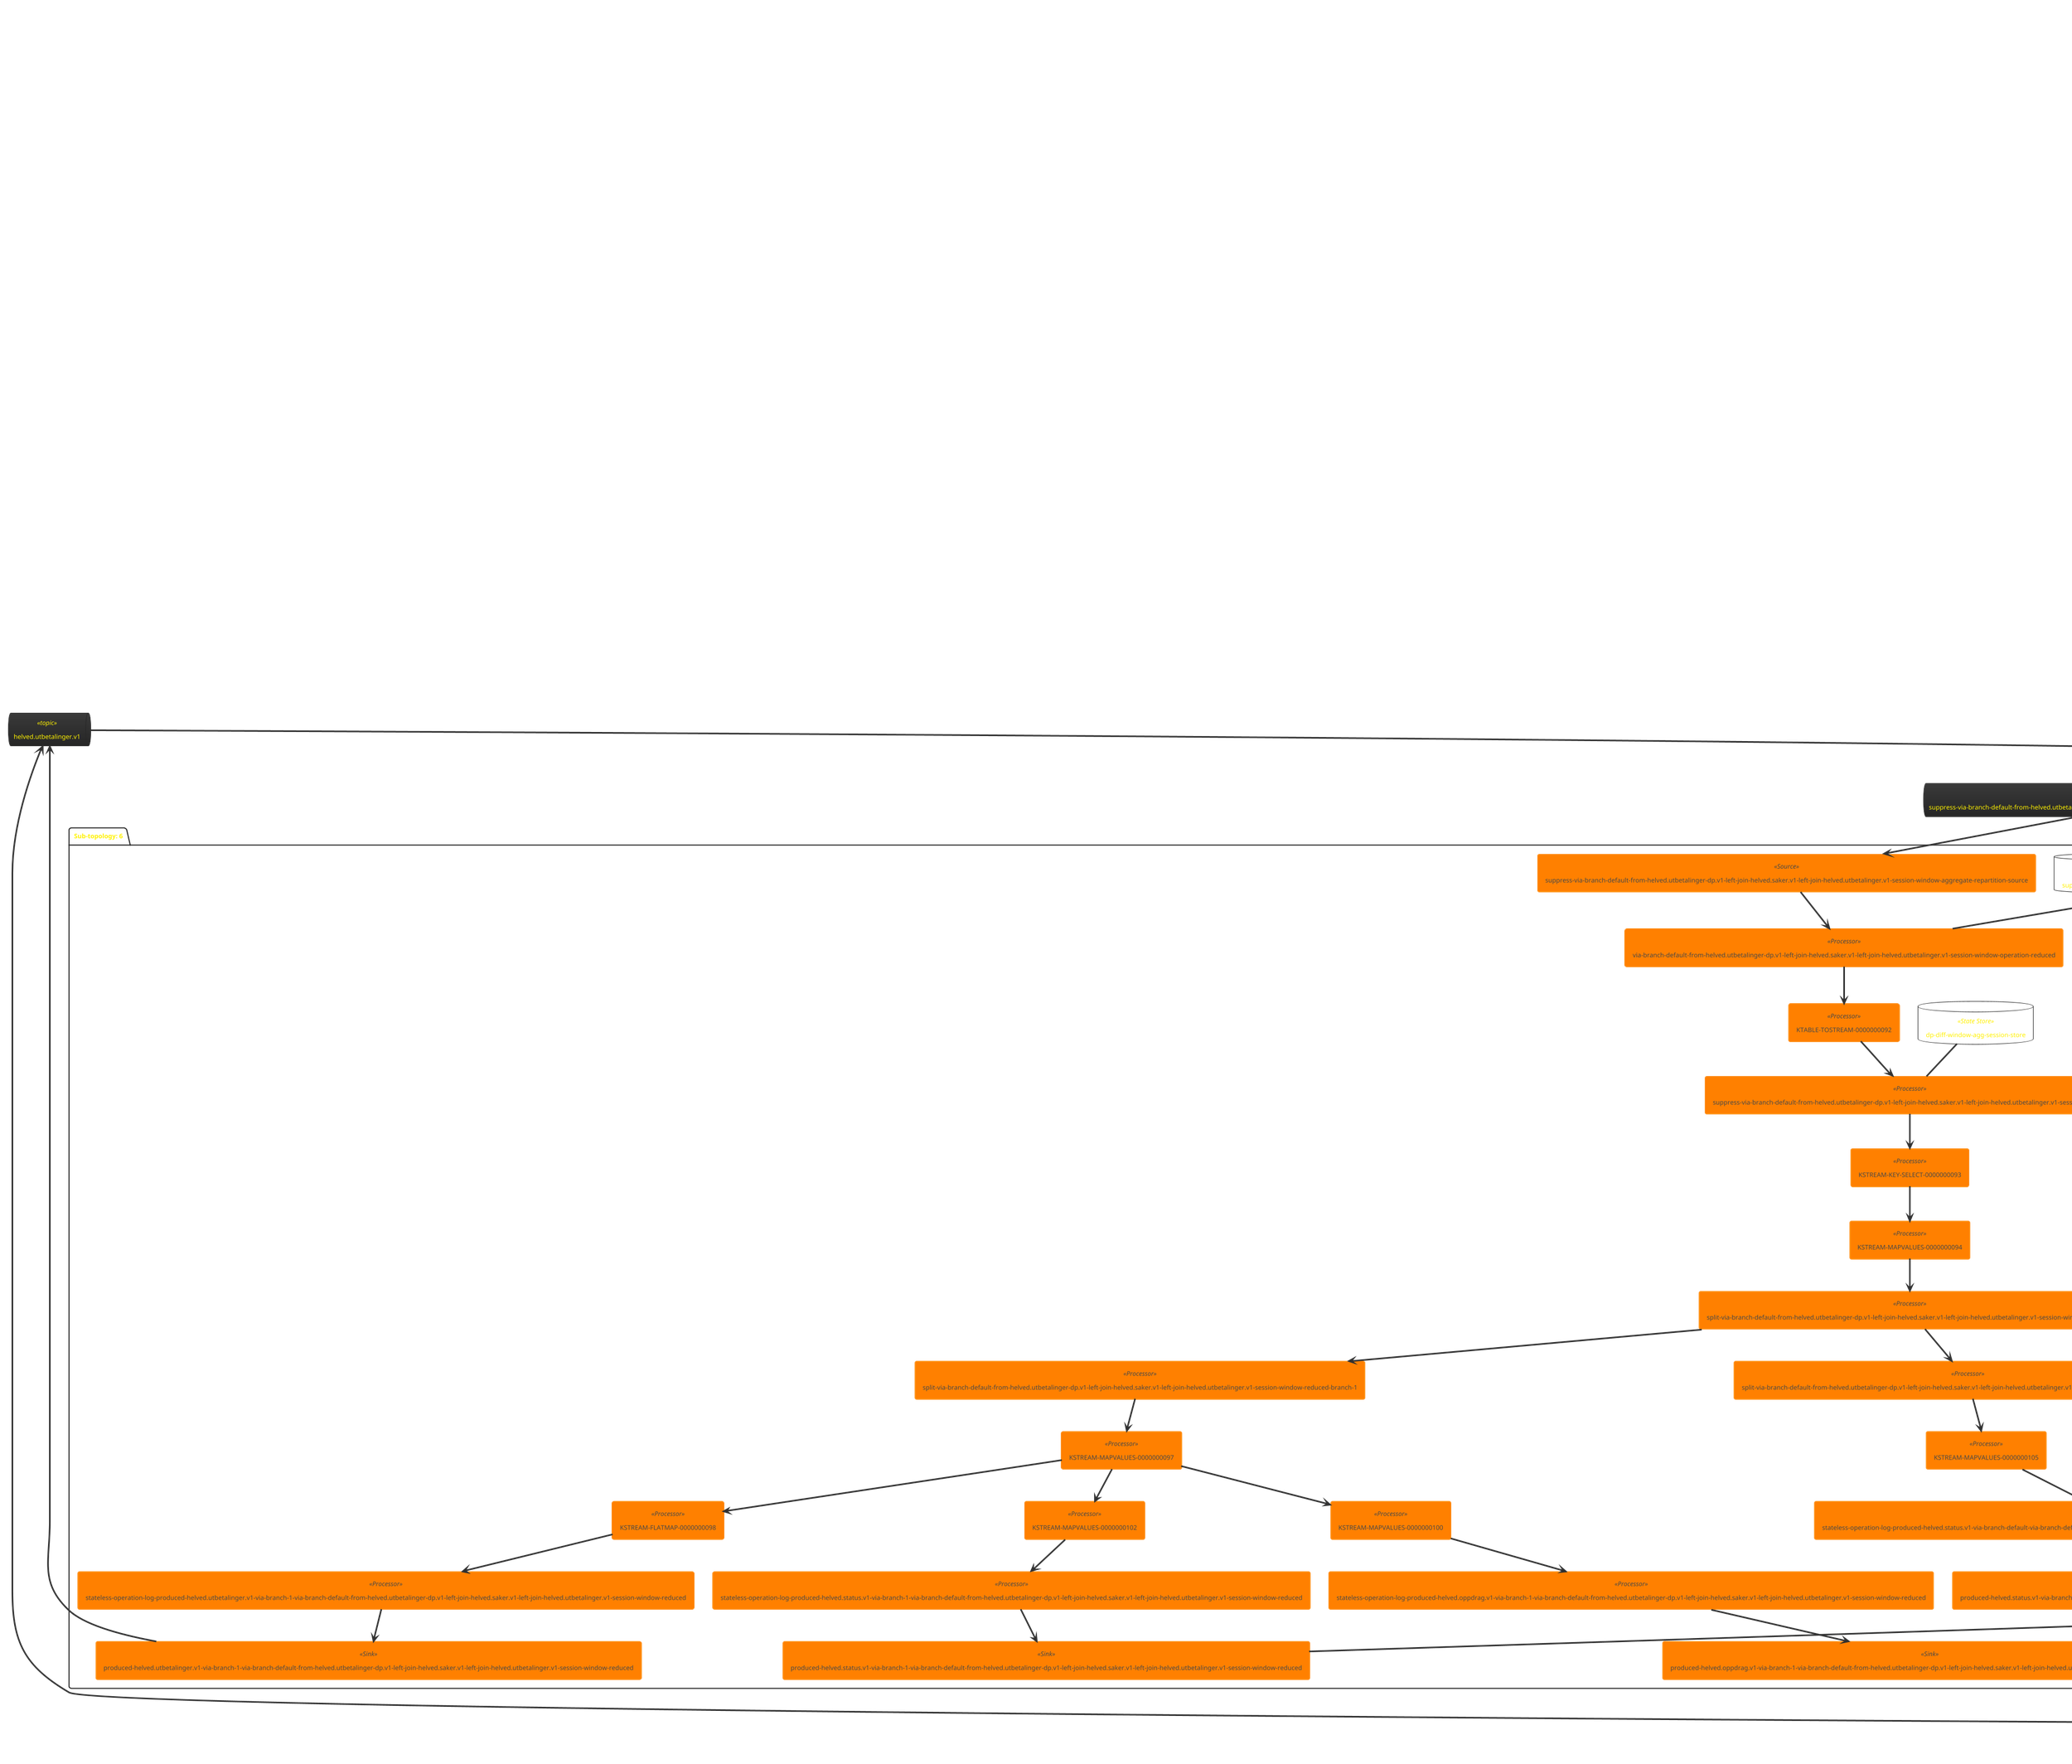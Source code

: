 @startuml
!theme black-knight
queue "consume-helved.utbetalinger.v1-state-store-groupByKey-aggregate-store-repartition" <<topic>> as consume_helved_utbetalinger_v1_state_store_groupByKey_aggregate_store_repartition
queue "helved.oppdrag.v1" <<topic>> as helved_oppdrag_v1
queue "helved.simuleringer.v1" <<topic>> as helved_simuleringer_v1
queue "helved.status.v1" <<topic>> as helved_status_v1
queue "helved.utbetalinger.v1" <<topic>> as helved_utbetalinger_v1
queue "suppress-via-branch-default-from-helved.utbetalinger-dp.v1-left-join-helved.saker.v1-left-join-helved.utbetalinger.v1-session-window-aggregate-repartition" <<topic>> as suppress_via_branch_default_from_helved_utbetalinger_dp_v1_left_join_helved_saker_v1_left_join_helved_utbetalinger_v1_session_window_aggregate_repartition
queue "from-helved.utbetalinger-aap.v1-left-join-helved.saker.v1-left-join-helved.utbetalinger.v1-repartition" <<topic>> as from_helved_utbetalinger_aap_v1_left_join_helved_saker_v1_left_join_helved_utbetalinger_v1_repartition
queue "from-helved.utbetalinger-dp.v1-left-join-helved.saker.v1-left-join-helved.utbetalinger.v1-repartition" <<topic>> as from_helved_utbetalinger_dp_v1_left_join_helved_saker_v1_left_join_helved_utbetalinger_v1_repartition
queue "helved.saker.v1" <<topic>> as helved_saker_v1
queue "from-helved.utbetalinger-aap.v1-left-join-helved.saker.v1-repartition" <<topic>> as from_helved_utbetalinger_aap_v1_left_join_helved_saker_v1_repartition
queue "from-helved.utbetalinger-dp.v1-left-join-helved.saker.v1-repartition" <<topic>> as from_helved_utbetalinger_dp_v1_left_join_helved_saker_v1_repartition
queue "from-helved.utbetalinger-aap.v1-repartition" <<topic>> as from_helved_utbetalinger_aap_v1_repartition
queue "helved.utbetalinger-aap.v1" <<topic>> as helved_utbetalinger_aap_v1
queue "from-helved.utbetalinger-dp.v1-repartition" <<topic>> as from_helved_utbetalinger_dp_v1_repartition
queue "helved.utbetalinger-dp.v1" <<topic>> as helved_utbetalinger_dp_v1
package "Sub-topology: 0" {
	database "helved.utbetalinger.v1-state-store" <<State Store>> as helved_utbetalinger_v1_state_store
	agent "from-helved.utbetalinger-aap.v1-left-join-helved.saker.v1-left-join-helved.utbetalinger.v1-repartition-source" <<Source>> as from_helved_utbetalinger_aap_v1_left_join_helved_saker_v1_left_join_helved_utbetalinger_v1_repartition_source
	agent "from-helved.utbetalinger-aap.v1-left-join-helved.saker.v1-left-join-helved.utbetalinger.v1" <<Processor>> as from_helved_utbetalinger_aap_v1_left_join_helved_saker_v1_left_join_helved_utbetalinger_v1
	agent "split-from-helved.utbetalinger-aap.v1-left-join-helved.saker.v1-left-join-helved.utbetalinger.v1" <<Processor>> as split_from_helved_utbetalinger_aap_v1_left_join_helved_saker_v1_left_join_helved_utbetalinger_v1
	agent "from-helved.utbetalinger-dp.v1-left-join-helved.saker.v1-left-join-helved.utbetalinger.v1-repartition-source" <<Source>> as from_helved_utbetalinger_dp_v1_left_join_helved_saker_v1_left_join_helved_utbetalinger_v1_repartition_source
	agent "from-helved.utbetalinger-dp.v1-left-join-helved.saker.v1-left-join-helved.utbetalinger.v1" <<Processor>> as from_helved_utbetalinger_dp_v1_left_join_helved_saker_v1_left_join_helved_utbetalinger_v1
	agent "split-from-helved.utbetalinger-dp.v1-left-join-helved.saker.v1-left-join-helved.utbetalinger.v1" <<Processor>> as split_from_helved_utbetalinger_dp_v1_left_join_helved_saker_v1_left_join_helved_utbetalinger_v1
	agent "split-from-helved.utbetalinger-aap.v1-left-join-helved.saker.v1-left-join-helved.utbetalinger.v1-branch-default" <<Processor>> as split_from_helved_utbetalinger_aap_v1_left_join_helved_saker_v1_left_join_helved_utbetalinger_v1_branch_default
	agent "KSTREAM-FILTER-0000000042" <<Processor>> as KSTREAM_FILTER_0000000042
	agent "KSTREAM-MAPVALUES-0000000043" <<Processor>> as KSTREAM_MAPVALUES_0000000043
	agent "split-via-branch-default-from-helved.utbetalinger-aap.v1-left-join-helved.saker.v1-left-join-helved.utbetalinger.v1" <<Processor>> as split_via_branch_default_from_helved_utbetalinger_aap_v1_left_join_helved_saker_v1_left_join_helved_utbetalinger_v1
	agent "split-from-helved.utbetalinger-aap.v1-left-join-helved.saker.v1-left-join-helved.utbetalinger.v1-branch-1" <<Processor>> as split_from_helved_utbetalinger_aap_v1_left_join_helved_saker_v1_left_join_helved_utbetalinger_v1_branch_1
	agent "split-from-helved.utbetalinger-dp.v1-left-join-helved.saker.v1-left-join-helved.utbetalinger.v1-branch-1" <<Processor>> as split_from_helved_utbetalinger_dp_v1_left_join_helved_saker_v1_left_join_helved_utbetalinger_v1_branch_1
	agent "KSTREAM-MAPVALUES-0000000031" <<Processor>> as KSTREAM_MAPVALUES_0000000031
	agent "KSTREAM-MAPVALUES-0000000074" <<Processor>> as KSTREAM_MAPVALUES_0000000074
	agent "split-via-branch-1-from-helved.utbetalinger-aap.v1-left-join-helved.saker.v1-left-join-helved.utbetalinger.v1" <<Processor>> as split_via_branch_1_from_helved_utbetalinger_aap_v1_left_join_helved_saker_v1_left_join_helved_utbetalinger_v1
	agent "split-via-branch-1-from-helved.utbetalinger-dp.v1-left-join-helved.saker.v1-left-join-helved.utbetalinger.v1" <<Processor>> as split_via_branch_1_from_helved_utbetalinger_dp_v1_left_join_helved_saker_v1_left_join_helved_utbetalinger_v1
	agent "split-via-branch-default-from-helved.utbetalinger-aap.v1-left-join-helved.saker.v1-left-join-helved.utbetalinger.v1-branch-1" <<Processor>> as split_via_branch_default_from_helved_utbetalinger_aap_v1_left_join_helved_saker_v1_left_join_helved_utbetalinger_v1_branch_1
	agent "KSTREAM-MAPVALUES-0000000046" <<Processor>> as KSTREAM_MAPVALUES_0000000046
	agent "consume-helved.utbetalinger.v1" <<Source>> as consume_helved_utbetalinger_v1
	agent "stateless-operation-log-consume-helved.utbetalinger.v1" <<Processor>> as stateless_operation_log_consume_helved_utbetalinger_v1
	agent "split-via-branch-1-from-helved.utbetalinger-aap.v1-left-join-helved.saker.v1-left-join-helved.utbetalinger.v1-branch-1" <<Processor>> as split_via_branch_1_from_helved_utbetalinger_aap_v1_left_join_helved_saker_v1_left_join_helved_utbetalinger_v1_branch_1
	agent "split-via-branch-1-from-helved.utbetalinger-dp.v1-left-join-helved.saker.v1-left-join-helved.utbetalinger.v1-branch-1" <<Processor>> as split_via_branch_1_from_helved_utbetalinger_dp_v1_left_join_helved_saker_v1_left_join_helved_utbetalinger_v1_branch_1
	agent "stateless-operation-log-produced-helved.utbetalinger.v1" <<Processor>> as stateless_operation_log_produced_helved_utbetalinger_v1
	agent "KSTREAM-MAPVALUES-0000000034" <<Processor>> as KSTREAM_MAPVALUES_0000000034
	agent "KSTREAM-MAPVALUES-0000000077" <<Processor>> as KSTREAM_MAPVALUES_0000000077
	agent "helved.utbetalinger.v1-to-table" <<Processor>> as helved_utbetalinger_v1_to_table
	agent "split-from-helved.utbetalinger-dp.v1-left-join-helved.saker.v1-left-join-helved.utbetalinger.v1-branch-default" <<Processor>> as split_from_helved_utbetalinger_dp_v1_left_join_helved_saker_v1_left_join_helved_utbetalinger_v1_branch_default
	agent "KSTREAM-FILTER-0000000085" <<Processor>> as KSTREAM_FILTER_0000000085
	agent "KTABLE-TOSTREAM-0000000002" <<Processor>> as KTABLE_TOSTREAM_0000000002
	agent "KSTREAM-KEY-SELECT-0000000086" <<Processor>> as KSTREAM_KEY_SELECT_0000000086
	agent "skip-helved.utbetalinger.v1-tombstoneto-stream" <<Processor>> as skip_helved_utbetalinger_v1_tombstoneto_stream
	agent "split-via-branch-1-from-helved.utbetalinger-aap.v1-left-join-helved.saker.v1-left-join-helved.utbetalinger.v1-branch-default" <<Processor>> as split_via_branch_1_from_helved_utbetalinger_aap_v1_left_join_helved_saker_v1_left_join_helved_utbetalinger_v1_branch_default
	agent "split-via-branch-1-from-helved.utbetalinger-dp.v1-left-join-helved.saker.v1-left-join-helved.utbetalinger.v1-branch-default" <<Processor>> as split_via_branch_1_from_helved_utbetalinger_dp_v1_left_join_helved_saker_v1_left_join_helved_utbetalinger_v1_branch_default
	agent "split-via-branch-default-from-helved.utbetalinger-aap.v1-left-join-helved.saker.v1-left-join-helved.utbetalinger.v1-branch-default" <<Processor>> as split_via_branch_default_from_helved_utbetalinger_aap_v1_left_join_helved_saker_v1_left_join_helved_utbetalinger_v1_branch_default
	agent "KSTREAM-KEY-SELECT-0000000004" <<Processor>> as KSTREAM_KEY_SELECT_0000000004
	agent "KSTREAM-MAPVALUES-0000000035" <<Processor>> as KSTREAM_MAPVALUES_0000000035
	agent "KSTREAM-MAPVALUES-0000000039" <<Processor>> as KSTREAM_MAPVALUES_0000000039
	agent "KSTREAM-MAPVALUES-0000000047" <<Processor>> as KSTREAM_MAPVALUES_0000000047
	agent "KSTREAM-MAPVALUES-0000000049" <<Processor>> as KSTREAM_MAPVALUES_0000000049
	agent "KSTREAM-MAPVALUES-0000000051" <<Processor>> as KSTREAM_MAPVALUES_0000000051
	agent "KSTREAM-MAPVALUES-0000000054" <<Processor>> as KSTREAM_MAPVALUES_0000000054
	agent "KSTREAM-MAPVALUES-0000000078" <<Processor>> as KSTREAM_MAPVALUES_0000000078
	agent "KSTREAM-MAPVALUES-0000000082" <<Processor>> as KSTREAM_MAPVALUES_0000000082
	agent "KSTREAM-MAPVALUES-0000000087" <<Processor>> as KSTREAM_MAPVALUES_0000000087
	agent "consume-helved.utbetalinger.v1-state-store-groupByKey-aggregate-store-repartition-filter" <<Processor>> as consume_helved_utbetalinger_v1_state_store_groupByKey_aggregate_store_repartition_filter
	agent "stateless-operation-log-produced-helved.oppdrag.v1-via-branch-1-via-branch-default-from-helved.utbetalinger-aap.v1-left-join-helved.saker.v1-left-join-helved.utbetalinger.v1" <<Processor>> as stateless_operation_log_produced_helved_oppdrag_v1_via_branch_1_via_branch_default_from_helved_utbetalinger_aap_v1_left_join_helved_saker_v1_left_join_helved_utbetalinger_v1
	agent "stateless-operation-log-produced-helved.simuleringer.v1-via-branch-1-via-branch-1-from-helved.utbetalinger-aap.v1-left-join-helved.saker.v1-left-join-helved.utbetalinger.v1" <<Processor>> as stateless_operation_log_produced_helved_simuleringer_v1_via_branch_1_via_branch_1_from_helved_utbetalinger_aap_v1_left_join_helved_saker_v1_left_join_helved_utbetalinger_v1
	agent "stateless-operation-log-produced-helved.simuleringer.v1-via-branch-1-via-branch-1-from-helved.utbetalinger-dp.v1-left-join-helved.saker.v1-left-join-helved.utbetalinger.v1" <<Processor>> as stateless_operation_log_produced_helved_simuleringer_v1_via_branch_1_via_branch_1_from_helved_utbetalinger_dp_v1_left_join_helved_saker_v1_left_join_helved_utbetalinger_v1
	agent "stateless-operation-log-produced-helved.status.v1-via-branch-1-via-branch-1-from-helved.utbetalinger-aap.v1-left-join-helved.saker.v1-left-join-helved.utbetalinger.v1" <<Processor>> as stateless_operation_log_produced_helved_status_v1_via_branch_1_via_branch_1_from_helved_utbetalinger_aap_v1_left_join_helved_saker_v1_left_join_helved_utbetalinger_v1
	agent "stateless-operation-log-produced-helved.status.v1-via-branch-1-via-branch-1-from-helved.utbetalinger-dp.v1-left-join-helved.saker.v1-left-join-helved.utbetalinger.v1" <<Processor>> as stateless_operation_log_produced_helved_status_v1_via_branch_1_via_branch_1_from_helved_utbetalinger_dp_v1_left_join_helved_saker_v1_left_join_helved_utbetalinger_v1
	agent "stateless-operation-log-produced-helved.status.v1-via-branch-1-via-branch-default-from-helved.utbetalinger-aap.v1-left-join-helved.saker.v1-left-join-helved.utbetalinger.v1" <<Processor>> as stateless_operation_log_produced_helved_status_v1_via_branch_1_via_branch_default_from_helved_utbetalinger_aap_v1_left_join_helved_saker_v1_left_join_helved_utbetalinger_v1
	agent "stateless-operation-log-produced-helved.status.v1-via-branch-default-via-branch-1-from-helved.utbetalinger-aap.v1-left-join-helved.saker.v1-left-join-helved.utbetalinger.v1" <<Processor>> as stateless_operation_log_produced_helved_status_v1_via_branch_default_via_branch_1_from_helved_utbetalinger_aap_v1_left_join_helved_saker_v1_left_join_helved_utbetalinger_v1
	agent "stateless-operation-log-produced-helved.status.v1-via-branch-default-via-branch-1-from-helved.utbetalinger-dp.v1-left-join-helved.saker.v1-left-join-helved.utbetalinger.v1" <<Processor>> as stateless_operation_log_produced_helved_status_v1_via_branch_default_via_branch_1_from_helved_utbetalinger_dp_v1_left_join_helved_saker_v1_left_join_helved_utbetalinger_v1
	agent "stateless-operation-log-produced-helved.status.v1-via-branch-default-via-branch-default-from-helved.utbetalinger-aap.v1-left-join-helved.saker.v1-left-join-helved.utbetalinger.v1" <<Processor>> as stateless_operation_log_produced_helved_status_v1_via_branch_default_via_branch_default_from_helved_utbetalinger_aap_v1_left_join_helved_saker_v1_left_join_helved_utbetalinger_v1
	agent "stateless-operation-log-produced-helved.utbetalinger.v1-via-branch-1-via-branch-default-from-helved.utbetalinger-aap.v1-left-join-helved.saker.v1-left-join-helved.utbetalinger.v1" <<Processor>> as stateless_operation_log_produced_helved_utbetalinger_v1_via_branch_1_via_branch_default_from_helved_utbetalinger_aap_v1_left_join_helved_saker_v1_left_join_helved_utbetalinger_v1
	agent "suppress-via-branch-default-from-helved.utbetalinger-dp.v1-left-join-helved.saker.v1-left-join-helved.utbetalinger.v1-session-window-aggregate-repartition-filter" <<Processor>> as suppress_via_branch_default_from_helved_utbetalinger_dp_v1_left_join_helved_saker_v1_left_join_helved_utbetalinger_v1_session_window_aggregate_repartition_filter
	agent "consume-helved.utbetalinger.v1-state-store-groupByKey-aggregate-store-repartition-sink" <<Sink>> as consume_helved_utbetalinger_v1_state_store_groupByKey_aggregate_store_repartition_sink
	agent "produced-helved.oppdrag.v1-via-branch-1-via-branch-default-from-helved.utbetalinger-aap.v1-left-join-helved.saker.v1-left-join-helved.utbetalinger.v1" <<Sink>> as produced_helved_oppdrag_v1_via_branch_1_via_branch_default_from_helved_utbetalinger_aap_v1_left_join_helved_saker_v1_left_join_helved_utbetalinger_v1
	agent "produced-helved.simuleringer.v1-via-branch-1-via-branch-1-from-helved.utbetalinger-aap.v1-left-join-helved.saker.v1-left-join-helved.utbetalinger.v1" <<Sink>> as produced_helved_simuleringer_v1_via_branch_1_via_branch_1_from_helved_utbetalinger_aap_v1_left_join_helved_saker_v1_left_join_helved_utbetalinger_v1
	agent "produced-helved.simuleringer.v1-via-branch-1-via-branch-1-from-helved.utbetalinger-dp.v1-left-join-helved.saker.v1-left-join-helved.utbetalinger.v1" <<Sink>> as produced_helved_simuleringer_v1_via_branch_1_via_branch_1_from_helved_utbetalinger_dp_v1_left_join_helved_saker_v1_left_join_helved_utbetalinger_v1
	agent "produced-helved.status.v1-via-branch-1-via-branch-1-from-helved.utbetalinger-aap.v1-left-join-helved.saker.v1-left-join-helved.utbetalinger.v1" <<Sink>> as produced_helved_status_v1_via_branch_1_via_branch_1_from_helved_utbetalinger_aap_v1_left_join_helved_saker_v1_left_join_helved_utbetalinger_v1
	agent "produced-helved.status.v1-via-branch-1-via-branch-1-from-helved.utbetalinger-dp.v1-left-join-helved.saker.v1-left-join-helved.utbetalinger.v1" <<Sink>> as produced_helved_status_v1_via_branch_1_via_branch_1_from_helved_utbetalinger_dp_v1_left_join_helved_saker_v1_left_join_helved_utbetalinger_v1
	agent "produced-helved.status.v1-via-branch-1-via-branch-default-from-helved.utbetalinger-aap.v1-left-join-helved.saker.v1-left-join-helved.utbetalinger.v1" <<Sink>> as produced_helved_status_v1_via_branch_1_via_branch_default_from_helved_utbetalinger_aap_v1_left_join_helved_saker_v1_left_join_helved_utbetalinger_v1
	agent "produced-helved.status.v1-via-branch-default-via-branch-1-from-helved.utbetalinger-aap.v1-left-join-helved.saker.v1-left-join-helved.utbetalinger.v1" <<Sink>> as produced_helved_status_v1_via_branch_default_via_branch_1_from_helved_utbetalinger_aap_v1_left_join_helved_saker_v1_left_join_helved_utbetalinger_v1
	agent "produced-helved.status.v1-via-branch-default-via-branch-1-from-helved.utbetalinger-dp.v1-left-join-helved.saker.v1-left-join-helved.utbetalinger.v1" <<Sink>> as produced_helved_status_v1_via_branch_default_via_branch_1_from_helved_utbetalinger_dp_v1_left_join_helved_saker_v1_left_join_helved_utbetalinger_v1
	agent "produced-helved.status.v1-via-branch-default-via-branch-default-from-helved.utbetalinger-aap.v1-left-join-helved.saker.v1-left-join-helved.utbetalinger.v1" <<Sink>> as produced_helved_status_v1_via_branch_default_via_branch_default_from_helved_utbetalinger_aap_v1_left_join_helved_saker_v1_left_join_helved_utbetalinger_v1
	agent "produced-helved.utbetalinger.v1-via-branch-1-via-branch-default-from-helved.utbetalinger-aap.v1-left-join-helved.saker.v1-left-join-helved.utbetalinger.v1" <<Sink>> as produced_helved_utbetalinger_v1_via_branch_1_via_branch_default_from_helved_utbetalinger_aap_v1_left_join_helved_saker_v1_left_join_helved_utbetalinger_v1
	agent "suppress-via-branch-default-from-helved.utbetalinger-dp.v1-left-join-helved.saker.v1-left-join-helved.utbetalinger.v1-session-window-aggregate-repartition-sink" <<Sink>> as suppress_via_branch_default_from_helved_utbetalinger_dp_v1_left_join_helved_saker_v1_left_join_helved_utbetalinger_v1_session_window_aggregate_repartition_sink
	from_helved_utbetalinger_aap_v1_left_join_helved_saker_v1_left_join_helved_utbetalinger_v1_repartition --> from_helved_utbetalinger_aap_v1_left_join_helved_saker_v1_left_join_helved_utbetalinger_v1_repartition_source
	helved_utbetalinger_v1_state_store -- from_helved_utbetalinger_aap_v1_left_join_helved_saker_v1_left_join_helved_utbetalinger_v1
	from_helved_utbetalinger_dp_v1_left_join_helved_saker_v1_left_join_helved_utbetalinger_v1_repartition --> from_helved_utbetalinger_dp_v1_left_join_helved_saker_v1_left_join_helved_utbetalinger_v1_repartition_source
	helved_utbetalinger_v1_state_store -- from_helved_utbetalinger_dp_v1_left_join_helved_saker_v1_left_join_helved_utbetalinger_v1
	helved_utbetalinger_v1 --> consume_helved_utbetalinger_v1
	helved_utbetalinger_v1_state_store -- helved_utbetalinger_v1_to_table
	consume_helved_utbetalinger_v1_state_store_groupByKey_aggregate_store_repartition <-- consume_helved_utbetalinger_v1_state_store_groupByKey_aggregate_store_repartition_sink
	helved_oppdrag_v1 <-- produced_helved_oppdrag_v1_via_branch_1_via_branch_default_from_helved_utbetalinger_aap_v1_left_join_helved_saker_v1_left_join_helved_utbetalinger_v1
	helved_simuleringer_v1 <-- produced_helved_simuleringer_v1_via_branch_1_via_branch_1_from_helved_utbetalinger_aap_v1_left_join_helved_saker_v1_left_join_helved_utbetalinger_v1
	helved_simuleringer_v1 <-- produced_helved_simuleringer_v1_via_branch_1_via_branch_1_from_helved_utbetalinger_dp_v1_left_join_helved_saker_v1_left_join_helved_utbetalinger_v1
	helved_status_v1 <-- produced_helved_status_v1_via_branch_1_via_branch_1_from_helved_utbetalinger_aap_v1_left_join_helved_saker_v1_left_join_helved_utbetalinger_v1
	helved_status_v1 <-- produced_helved_status_v1_via_branch_1_via_branch_1_from_helved_utbetalinger_dp_v1_left_join_helved_saker_v1_left_join_helved_utbetalinger_v1
	helved_status_v1 <-- produced_helved_status_v1_via_branch_1_via_branch_default_from_helved_utbetalinger_aap_v1_left_join_helved_saker_v1_left_join_helved_utbetalinger_v1
	helved_status_v1 <-- produced_helved_status_v1_via_branch_default_via_branch_1_from_helved_utbetalinger_aap_v1_left_join_helved_saker_v1_left_join_helved_utbetalinger_v1
	helved_status_v1 <-- produced_helved_status_v1_via_branch_default_via_branch_1_from_helved_utbetalinger_dp_v1_left_join_helved_saker_v1_left_join_helved_utbetalinger_v1
	helved_status_v1 <-- produced_helved_status_v1_via_branch_default_via_branch_default_from_helved_utbetalinger_aap_v1_left_join_helved_saker_v1_left_join_helved_utbetalinger_v1
	helved_utbetalinger_v1 <-- produced_helved_utbetalinger_v1_via_branch_1_via_branch_default_from_helved_utbetalinger_aap_v1_left_join_helved_saker_v1_left_join_helved_utbetalinger_v1
	suppress_via_branch_default_from_helved_utbetalinger_dp_v1_left_join_helved_saker_v1_left_join_helved_utbetalinger_v1_session_window_aggregate_repartition <-- suppress_via_branch_default_from_helved_utbetalinger_dp_v1_left_join_helved_saker_v1_left_join_helved_utbetalinger_v1_session_window_aggregate_repartition_sink
	from_helved_utbetalinger_aap_v1_left_join_helved_saker_v1_left_join_helved_utbetalinger_v1_repartition_source --> from_helved_utbetalinger_aap_v1_left_join_helved_saker_v1_left_join_helved_utbetalinger_v1
	from_helved_utbetalinger_aap_v1_left_join_helved_saker_v1_left_join_helved_utbetalinger_v1 --> split_from_helved_utbetalinger_aap_v1_left_join_helved_saker_v1_left_join_helved_utbetalinger_v1
	split_from_helved_utbetalinger_aap_v1_left_join_helved_saker_v1_left_join_helved_utbetalinger_v1 --> split_from_helved_utbetalinger_aap_v1_left_join_helved_saker_v1_left_join_helved_utbetalinger_v1_branch_1
	split_from_helved_utbetalinger_aap_v1_left_join_helved_saker_v1_left_join_helved_utbetalinger_v1 --> split_from_helved_utbetalinger_aap_v1_left_join_helved_saker_v1_left_join_helved_utbetalinger_v1_branch_default
	from_helved_utbetalinger_dp_v1_left_join_helved_saker_v1_left_join_helved_utbetalinger_v1_repartition_source --> from_helved_utbetalinger_dp_v1_left_join_helved_saker_v1_left_join_helved_utbetalinger_v1
	from_helved_utbetalinger_dp_v1_left_join_helved_saker_v1_left_join_helved_utbetalinger_v1 --> split_from_helved_utbetalinger_dp_v1_left_join_helved_saker_v1_left_join_helved_utbetalinger_v1
	split_from_helved_utbetalinger_dp_v1_left_join_helved_saker_v1_left_join_helved_utbetalinger_v1 --> split_from_helved_utbetalinger_dp_v1_left_join_helved_saker_v1_left_join_helved_utbetalinger_v1_branch_1
	split_from_helved_utbetalinger_dp_v1_left_join_helved_saker_v1_left_join_helved_utbetalinger_v1 --> split_from_helved_utbetalinger_dp_v1_left_join_helved_saker_v1_left_join_helved_utbetalinger_v1_branch_default
	split_from_helved_utbetalinger_aap_v1_left_join_helved_saker_v1_left_join_helved_utbetalinger_v1_branch_default --> KSTREAM_FILTER_0000000042
	KSTREAM_FILTER_0000000042 --> KSTREAM_MAPVALUES_0000000043
	KSTREAM_MAPVALUES_0000000043 --> split_via_branch_default_from_helved_utbetalinger_aap_v1_left_join_helved_saker_v1_left_join_helved_utbetalinger_v1
	split_via_branch_default_from_helved_utbetalinger_aap_v1_left_join_helved_saker_v1_left_join_helved_utbetalinger_v1 --> split_via_branch_default_from_helved_utbetalinger_aap_v1_left_join_helved_saker_v1_left_join_helved_utbetalinger_v1_branch_1
	split_via_branch_default_from_helved_utbetalinger_aap_v1_left_join_helved_saker_v1_left_join_helved_utbetalinger_v1 --> split_via_branch_default_from_helved_utbetalinger_aap_v1_left_join_helved_saker_v1_left_join_helved_utbetalinger_v1_branch_default
	split_from_helved_utbetalinger_aap_v1_left_join_helved_saker_v1_left_join_helved_utbetalinger_v1_branch_1 --> KSTREAM_MAPVALUES_0000000031
	split_from_helved_utbetalinger_dp_v1_left_join_helved_saker_v1_left_join_helved_utbetalinger_v1_branch_1 --> KSTREAM_MAPVALUES_0000000074
	KSTREAM_MAPVALUES_0000000031 --> split_via_branch_1_from_helved_utbetalinger_aap_v1_left_join_helved_saker_v1_left_join_helved_utbetalinger_v1
	KSTREAM_MAPVALUES_0000000074 --> split_via_branch_1_from_helved_utbetalinger_dp_v1_left_join_helved_saker_v1_left_join_helved_utbetalinger_v1
	split_via_branch_1_from_helved_utbetalinger_aap_v1_left_join_helved_saker_v1_left_join_helved_utbetalinger_v1 --> split_via_branch_1_from_helved_utbetalinger_aap_v1_left_join_helved_saker_v1_left_join_helved_utbetalinger_v1_branch_1
	split_via_branch_1_from_helved_utbetalinger_aap_v1_left_join_helved_saker_v1_left_join_helved_utbetalinger_v1 --> split_via_branch_1_from_helved_utbetalinger_aap_v1_left_join_helved_saker_v1_left_join_helved_utbetalinger_v1_branch_default
	split_via_branch_1_from_helved_utbetalinger_dp_v1_left_join_helved_saker_v1_left_join_helved_utbetalinger_v1 --> split_via_branch_1_from_helved_utbetalinger_dp_v1_left_join_helved_saker_v1_left_join_helved_utbetalinger_v1_branch_1
	split_via_branch_1_from_helved_utbetalinger_dp_v1_left_join_helved_saker_v1_left_join_helved_utbetalinger_v1 --> split_via_branch_1_from_helved_utbetalinger_dp_v1_left_join_helved_saker_v1_left_join_helved_utbetalinger_v1_branch_default
	split_via_branch_default_from_helved_utbetalinger_aap_v1_left_join_helved_saker_v1_left_join_helved_utbetalinger_v1_branch_1 --> KSTREAM_MAPVALUES_0000000046
	KSTREAM_MAPVALUES_0000000046 --> KSTREAM_MAPVALUES_0000000047
	KSTREAM_MAPVALUES_0000000046 --> KSTREAM_MAPVALUES_0000000049
	KSTREAM_MAPVALUES_0000000046 --> KSTREAM_MAPVALUES_0000000051
	consume_helved_utbetalinger_v1 --> stateless_operation_log_consume_helved_utbetalinger_v1
	stateless_operation_log_consume_helved_utbetalinger_v1 --> stateless_operation_log_produced_helved_utbetalinger_v1
	split_via_branch_1_from_helved_utbetalinger_aap_v1_left_join_helved_saker_v1_left_join_helved_utbetalinger_v1_branch_1 --> KSTREAM_MAPVALUES_0000000034
	split_via_branch_1_from_helved_utbetalinger_dp_v1_left_join_helved_saker_v1_left_join_helved_utbetalinger_v1_branch_1 --> KSTREAM_MAPVALUES_0000000077
	stateless_operation_log_produced_helved_utbetalinger_v1 --> helved_utbetalinger_v1_to_table
	KSTREAM_MAPVALUES_0000000034 --> KSTREAM_MAPVALUES_0000000035
	KSTREAM_MAPVALUES_0000000034 --> stateless_operation_log_produced_helved_simuleringer_v1_via_branch_1_via_branch_1_from_helved_utbetalinger_aap_v1_left_join_helved_saker_v1_left_join_helved_utbetalinger_v1
	KSTREAM_MAPVALUES_0000000077 --> stateless_operation_log_produced_helved_simuleringer_v1_via_branch_1_via_branch_1_from_helved_utbetalinger_dp_v1_left_join_helved_saker_v1_left_join_helved_utbetalinger_v1
	KSTREAM_MAPVALUES_0000000077 --> KSTREAM_MAPVALUES_0000000078
	helved_utbetalinger_v1_to_table --> KTABLE_TOSTREAM_0000000002
	split_from_helved_utbetalinger_dp_v1_left_join_helved_saker_v1_left_join_helved_utbetalinger_v1_branch_default --> KSTREAM_FILTER_0000000085
	KSTREAM_FILTER_0000000085 --> KSTREAM_KEY_SELECT_0000000086
	KTABLE_TOSTREAM_0000000002 --> skip_helved_utbetalinger_v1_tombstoneto_stream
	KSTREAM_KEY_SELECT_0000000086 --> KSTREAM_MAPVALUES_0000000087
	skip_helved_utbetalinger_v1_tombstoneto_stream --> KSTREAM_KEY_SELECT_0000000004
	split_via_branch_1_from_helved_utbetalinger_aap_v1_left_join_helved_saker_v1_left_join_helved_utbetalinger_v1_branch_default --> KSTREAM_MAPVALUES_0000000039
	split_via_branch_1_from_helved_utbetalinger_dp_v1_left_join_helved_saker_v1_left_join_helved_utbetalinger_v1_branch_default --> KSTREAM_MAPVALUES_0000000082
	split_via_branch_default_from_helved_utbetalinger_aap_v1_left_join_helved_saker_v1_left_join_helved_utbetalinger_v1_branch_default --> KSTREAM_MAPVALUES_0000000054
	KSTREAM_KEY_SELECT_0000000004 --> consume_helved_utbetalinger_v1_state_store_groupByKey_aggregate_store_repartition_filter
	KSTREAM_MAPVALUES_0000000035 --> stateless_operation_log_produced_helved_status_v1_via_branch_1_via_branch_1_from_helved_utbetalinger_aap_v1_left_join_helved_saker_v1_left_join_helved_utbetalinger_v1
	KSTREAM_MAPVALUES_0000000039 --> stateless_operation_log_produced_helved_status_v1_via_branch_default_via_branch_1_from_helved_utbetalinger_aap_v1_left_join_helved_saker_v1_left_join_helved_utbetalinger_v1
	KSTREAM_MAPVALUES_0000000047 --> stateless_operation_log_produced_helved_utbetalinger_v1_via_branch_1_via_branch_default_from_helved_utbetalinger_aap_v1_left_join_helved_saker_v1_left_join_helved_utbetalinger_v1
	KSTREAM_MAPVALUES_0000000049 --> stateless_operation_log_produced_helved_oppdrag_v1_via_branch_1_via_branch_default_from_helved_utbetalinger_aap_v1_left_join_helved_saker_v1_left_join_helved_utbetalinger_v1
	KSTREAM_MAPVALUES_0000000051 --> stateless_operation_log_produced_helved_status_v1_via_branch_1_via_branch_default_from_helved_utbetalinger_aap_v1_left_join_helved_saker_v1_left_join_helved_utbetalinger_v1
	KSTREAM_MAPVALUES_0000000054 --> stateless_operation_log_produced_helved_status_v1_via_branch_default_via_branch_default_from_helved_utbetalinger_aap_v1_left_join_helved_saker_v1_left_join_helved_utbetalinger_v1
	KSTREAM_MAPVALUES_0000000078 --> stateless_operation_log_produced_helved_status_v1_via_branch_1_via_branch_1_from_helved_utbetalinger_dp_v1_left_join_helved_saker_v1_left_join_helved_utbetalinger_v1
	KSTREAM_MAPVALUES_0000000082 --> stateless_operation_log_produced_helved_status_v1_via_branch_default_via_branch_1_from_helved_utbetalinger_dp_v1_left_join_helved_saker_v1_left_join_helved_utbetalinger_v1
	KSTREAM_MAPVALUES_0000000087 --> suppress_via_branch_default_from_helved_utbetalinger_dp_v1_left_join_helved_saker_v1_left_join_helved_utbetalinger_v1_session_window_aggregate_repartition_filter
	consume_helved_utbetalinger_v1_state_store_groupByKey_aggregate_store_repartition_filter --> consume_helved_utbetalinger_v1_state_store_groupByKey_aggregate_store_repartition_sink
	stateless_operation_log_produced_helved_oppdrag_v1_via_branch_1_via_branch_default_from_helved_utbetalinger_aap_v1_left_join_helved_saker_v1_left_join_helved_utbetalinger_v1 --> produced_helved_oppdrag_v1_via_branch_1_via_branch_default_from_helved_utbetalinger_aap_v1_left_join_helved_saker_v1_left_join_helved_utbetalinger_v1
	stateless_operation_log_produced_helved_simuleringer_v1_via_branch_1_via_branch_1_from_helved_utbetalinger_aap_v1_left_join_helved_saker_v1_left_join_helved_utbetalinger_v1 --> produced_helved_simuleringer_v1_via_branch_1_via_branch_1_from_helved_utbetalinger_aap_v1_left_join_helved_saker_v1_left_join_helved_utbetalinger_v1
	stateless_operation_log_produced_helved_simuleringer_v1_via_branch_1_via_branch_1_from_helved_utbetalinger_dp_v1_left_join_helved_saker_v1_left_join_helved_utbetalinger_v1 --> produced_helved_simuleringer_v1_via_branch_1_via_branch_1_from_helved_utbetalinger_dp_v1_left_join_helved_saker_v1_left_join_helved_utbetalinger_v1
	stateless_operation_log_produced_helved_status_v1_via_branch_1_via_branch_1_from_helved_utbetalinger_aap_v1_left_join_helved_saker_v1_left_join_helved_utbetalinger_v1 --> produced_helved_status_v1_via_branch_1_via_branch_1_from_helved_utbetalinger_aap_v1_left_join_helved_saker_v1_left_join_helved_utbetalinger_v1
	stateless_operation_log_produced_helved_status_v1_via_branch_1_via_branch_1_from_helved_utbetalinger_dp_v1_left_join_helved_saker_v1_left_join_helved_utbetalinger_v1 --> produced_helved_status_v1_via_branch_1_via_branch_1_from_helved_utbetalinger_dp_v1_left_join_helved_saker_v1_left_join_helved_utbetalinger_v1
	stateless_operation_log_produced_helved_status_v1_via_branch_1_via_branch_default_from_helved_utbetalinger_aap_v1_left_join_helved_saker_v1_left_join_helved_utbetalinger_v1 --> produced_helved_status_v1_via_branch_1_via_branch_default_from_helved_utbetalinger_aap_v1_left_join_helved_saker_v1_left_join_helved_utbetalinger_v1
	stateless_operation_log_produced_helved_status_v1_via_branch_default_via_branch_1_from_helved_utbetalinger_aap_v1_left_join_helved_saker_v1_left_join_helved_utbetalinger_v1 --> produced_helved_status_v1_via_branch_default_via_branch_1_from_helved_utbetalinger_aap_v1_left_join_helved_saker_v1_left_join_helved_utbetalinger_v1
	stateless_operation_log_produced_helved_status_v1_via_branch_default_via_branch_1_from_helved_utbetalinger_dp_v1_left_join_helved_saker_v1_left_join_helved_utbetalinger_v1 --> produced_helved_status_v1_via_branch_default_via_branch_1_from_helved_utbetalinger_dp_v1_left_join_helved_saker_v1_left_join_helved_utbetalinger_v1
	stateless_operation_log_produced_helved_status_v1_via_branch_default_via_branch_default_from_helved_utbetalinger_aap_v1_left_join_helved_saker_v1_left_join_helved_utbetalinger_v1 --> produced_helved_status_v1_via_branch_default_via_branch_default_from_helved_utbetalinger_aap_v1_left_join_helved_saker_v1_left_join_helved_utbetalinger_v1
	stateless_operation_log_produced_helved_utbetalinger_v1_via_branch_1_via_branch_default_from_helved_utbetalinger_aap_v1_left_join_helved_saker_v1_left_join_helved_utbetalinger_v1 --> produced_helved_utbetalinger_v1_via_branch_1_via_branch_default_from_helved_utbetalinger_aap_v1_left_join_helved_saker_v1_left_join_helved_utbetalinger_v1
	suppress_via_branch_default_from_helved_utbetalinger_dp_v1_left_join_helved_saker_v1_left_join_helved_utbetalinger_v1_session_window_aggregate_repartition_filter --> suppress_via_branch_default_from_helved_utbetalinger_dp_v1_left_join_helved_saker_v1_left_join_helved_utbetalinger_v1_session_window_aggregate_repartition_sink
}
package "Sub-topology: 1" {
	database "consume-helved.utbetalinger.v1-state-store-groupByKey-aggregate-store" <<State Store>> as consume_helved_utbetalinger_v1_state_store_groupByKey_aggregate_store
	agent "consume-helved.utbetalinger.v1-state-store-groupByKey-aggregate-store-repartition-source" <<Source>> as consume_helved_utbetalinger_v1_state_store_groupByKey_aggregate_store_repartition_source
	agent "from-helved.utbetalinger-aap.v1-left-join-helved.saker.v1-repartition-source" <<Source>> as from_helved_utbetalinger_aap_v1_left_join_helved_saker_v1_repartition_source
	agent "KSTREAM-AGGREGATE-0000000005" <<Processor>> as KSTREAM_AGGREGATE_0000000005
	agent "from-helved.utbetalinger-aap.v1-left-join-helved.saker.v1" <<Processor>> as from_helved_utbetalinger_aap_v1_left_join_helved_saker_v1
	agent "from-helved.utbetalinger-dp.v1-left-join-helved.saker.v1-repartition-source" <<Source>> as from_helved_utbetalinger_dp_v1_left_join_helved_saker_v1_repartition_source
	agent "KSTREAM-MAPVALUES-0000000023" <<Processor>> as KSTREAM_MAPVALUES_0000000023
	agent "KTABLE-TOSTREAM-0000000009" <<Processor>> as KTABLE_TOSTREAM_0000000009
	agent "from-helved.utbetalinger-dp.v1-left-join-helved.saker.v1" <<Processor>> as from_helved_utbetalinger_dp_v1_left_join_helved_saker_v1
	agent "KSTREAM-FLATMAP-0000000067" <<Processor>> as KSTREAM_FLATMAP_0000000067
	agent "KSTREAM-KEY-SELECT-0000000024" <<Processor>> as KSTREAM_KEY_SELECT_0000000024
	agent "skip-helved.saker.v1-tombstoneto-stream" <<Processor>> as skip_helved_saker_v1_tombstoneto_stream
	agent "from-helved.utbetalinger-aap.v1-left-join-helved.saker.v1-left-join-helved.utbetalinger.v1-repartition-filter" <<Processor>> as from_helved_utbetalinger_aap_v1_left_join_helved_saker_v1_left_join_helved_utbetalinger_v1_repartition_filter
	agent "from-helved.utbetalinger-dp.v1-left-join-helved.saker.v1-left-join-helved.utbetalinger.v1-repartition-filter" <<Processor>> as from_helved_utbetalinger_dp_v1_left_join_helved_saker_v1_left_join_helved_utbetalinger_v1_repartition_filter
	agent "stateless-operation-log-produced-helved.saker.v1-consume-helved.saker.v1-state-store" <<Processor>> as stateless_operation_log_produced_helved_saker_v1_consume_helved_saker_v1_state_store
	agent "from-helved.utbetalinger-aap.v1-left-join-helved.saker.v1-left-join-helved.utbetalinger.v1-repartition-sink" <<Sink>> as from_helved_utbetalinger_aap_v1_left_join_helved_saker_v1_left_join_helved_utbetalinger_v1_repartition_sink
	agent "from-helved.utbetalinger-dp.v1-left-join-helved.saker.v1-left-join-helved.utbetalinger.v1-repartition-sink" <<Sink>> as from_helved_utbetalinger_dp_v1_left_join_helved_saker_v1_left_join_helved_utbetalinger_v1_repartition_sink
	agent "produced-helved.saker.v1-consume-helved.saker.v1-state-store" <<Sink>> as produced_helved_saker_v1_consume_helved_saker_v1_state_store
	consume_helved_utbetalinger_v1_state_store_groupByKey_aggregate_store_repartition --> consume_helved_utbetalinger_v1_state_store_groupByKey_aggregate_store_repartition_source
	from_helved_utbetalinger_aap_v1_left_join_helved_saker_v1_repartition --> from_helved_utbetalinger_aap_v1_left_join_helved_saker_v1_repartition_source
	consume_helved_utbetalinger_v1_state_store_groupByKey_aggregate_store -- KSTREAM_AGGREGATE_0000000005
	consume_helved_utbetalinger_v1_state_store_groupByKey_aggregate_store -- from_helved_utbetalinger_aap_v1_left_join_helved_saker_v1
	from_helved_utbetalinger_dp_v1_left_join_helved_saker_v1_repartition --> from_helved_utbetalinger_dp_v1_left_join_helved_saker_v1_repartition_source
	consume_helved_utbetalinger_v1_state_store_groupByKey_aggregate_store -- from_helved_utbetalinger_dp_v1_left_join_helved_saker_v1
	from_helved_utbetalinger_aap_v1_left_join_helved_saker_v1_left_join_helved_utbetalinger_v1_repartition <-- from_helved_utbetalinger_aap_v1_left_join_helved_saker_v1_left_join_helved_utbetalinger_v1_repartition_sink
	from_helved_utbetalinger_dp_v1_left_join_helved_saker_v1_left_join_helved_utbetalinger_v1_repartition <-- from_helved_utbetalinger_dp_v1_left_join_helved_saker_v1_left_join_helved_utbetalinger_v1_repartition_sink
	helved_saker_v1 <-- produced_helved_saker_v1_consume_helved_saker_v1_state_store
	consume_helved_utbetalinger_v1_state_store_groupByKey_aggregate_store_repartition_source --> KSTREAM_AGGREGATE_0000000005
	from_helved_utbetalinger_aap_v1_left_join_helved_saker_v1_repartition_source --> from_helved_utbetalinger_aap_v1_left_join_helved_saker_v1
	KSTREAM_AGGREGATE_0000000005 --> KTABLE_TOSTREAM_0000000009
	from_helved_utbetalinger_aap_v1_left_join_helved_saker_v1 --> KSTREAM_MAPVALUES_0000000023
	from_helved_utbetalinger_dp_v1_left_join_helved_saker_v1_repartition_source --> from_helved_utbetalinger_dp_v1_left_join_helved_saker_v1
	KSTREAM_MAPVALUES_0000000023 --> KSTREAM_KEY_SELECT_0000000024
	KTABLE_TOSTREAM_0000000009 --> skip_helved_saker_v1_tombstoneto_stream
	from_helved_utbetalinger_dp_v1_left_join_helved_saker_v1 --> KSTREAM_FLATMAP_0000000067
	KSTREAM_FLATMAP_0000000067 --> from_helved_utbetalinger_dp_v1_left_join_helved_saker_v1_left_join_helved_utbetalinger_v1_repartition_filter
	KSTREAM_KEY_SELECT_0000000024 --> from_helved_utbetalinger_aap_v1_left_join_helved_saker_v1_left_join_helved_utbetalinger_v1_repartition_filter
	skip_helved_saker_v1_tombstoneto_stream --> stateless_operation_log_produced_helved_saker_v1_consume_helved_saker_v1_state_store
	from_helved_utbetalinger_aap_v1_left_join_helved_saker_v1_left_join_helved_utbetalinger_v1_repartition_filter --> from_helved_utbetalinger_aap_v1_left_join_helved_saker_v1_left_join_helved_utbetalinger_v1_repartition_sink
	from_helved_utbetalinger_dp_v1_left_join_helved_saker_v1_left_join_helved_utbetalinger_v1_repartition_filter --> from_helved_utbetalinger_dp_v1_left_join_helved_saker_v1_left_join_helved_utbetalinger_v1_repartition_sink
	stateless_operation_log_produced_helved_saker_v1_consume_helved_saker_v1_state_store --> produced_helved_saker_v1_consume_helved_saker_v1_state_store
}
package "Sub-topology: 2" {
	agent "consume-helved.utbetalinger-aap.v1" <<Source>> as consume_helved_utbetalinger_aap_v1
	agent "stateless-operation-log-consume-helved.utbetalinger-aap.v1" <<Processor>> as stateless_operation_log_consume_helved_utbetalinger_aap_v1
	agent "skip-helved.utbetalinger-aap.v1-tombstone" <<Processor>> as skip_helved_utbetalinger_aap_v1_tombstone
	agent "from-helved.utbetalinger-aap.v1-repartition-filter" <<Processor>> as from_helved_utbetalinger_aap_v1_repartition_filter
	agent "from-helved.utbetalinger-aap.v1-repartition-sink" <<Sink>> as from_helved_utbetalinger_aap_v1_repartition_sink
	helved_utbetalinger_aap_v1 --> consume_helved_utbetalinger_aap_v1
	from_helved_utbetalinger_aap_v1_repartition <-- from_helved_utbetalinger_aap_v1_repartition_sink
	consume_helved_utbetalinger_aap_v1 --> stateless_operation_log_consume_helved_utbetalinger_aap_v1
	stateless_operation_log_consume_helved_utbetalinger_aap_v1 --> skip_helved_utbetalinger_aap_v1_tombstone
	skip_helved_utbetalinger_aap_v1_tombstone --> from_helved_utbetalinger_aap_v1_repartition_filter
	from_helved_utbetalinger_aap_v1_repartition_filter --> from_helved_utbetalinger_aap_v1_repartition_sink
}
package "Sub-topology: 3" {
	agent "from-helved.utbetalinger-aap.v1-repartition-source" <<Source>> as from_helved_utbetalinger_aap_v1_repartition_source
	agent "KSTREAM-MAPVALUES-0000000017" <<Processor>> as KSTREAM_MAPVALUES_0000000017
	agent "KSTREAM-KEY-SELECT-0000000018" <<Processor>> as KSTREAM_KEY_SELECT_0000000018
	agent "from-helved.utbetalinger-aap.v1-left-join-helved.saker.v1-repartition-filter" <<Processor>> as from_helved_utbetalinger_aap_v1_left_join_helved_saker_v1_repartition_filter
	agent "from-helved.utbetalinger-aap.v1-left-join-helved.saker.v1-repartition-sink" <<Sink>> as from_helved_utbetalinger_aap_v1_left_join_helved_saker_v1_repartition_sink
	from_helved_utbetalinger_aap_v1_repartition --> from_helved_utbetalinger_aap_v1_repartition_source
	from_helved_utbetalinger_aap_v1_left_join_helved_saker_v1_repartition <-- from_helved_utbetalinger_aap_v1_left_join_helved_saker_v1_repartition_sink
	from_helved_utbetalinger_aap_v1_repartition_source --> KSTREAM_MAPVALUES_0000000017
	KSTREAM_MAPVALUES_0000000017 --> KSTREAM_KEY_SELECT_0000000018
	KSTREAM_KEY_SELECT_0000000018 --> from_helved_utbetalinger_aap_v1_left_join_helved_saker_v1_repartition_filter
	from_helved_utbetalinger_aap_v1_left_join_helved_saker_v1_repartition_filter --> from_helved_utbetalinger_aap_v1_left_join_helved_saker_v1_repartition_sink
}
package "Sub-topology: 4" {
	agent "consume-helved.utbetalinger-dp.v1" <<Source>> as consume_helved_utbetalinger_dp_v1
	agent "stateless-operation-log-consume-helved.utbetalinger-dp.v1" <<Processor>> as stateless_operation_log_consume_helved_utbetalinger_dp_v1
	agent "skip-helved.utbetalinger-dp.v1-tombstone" <<Processor>> as skip_helved_utbetalinger_dp_v1_tombstone
	agent "from-helved.utbetalinger-dp.v1-repartition-filter" <<Processor>> as from_helved_utbetalinger_dp_v1_repartition_filter
	agent "from-helved.utbetalinger-dp.v1-repartition-sink" <<Sink>> as from_helved_utbetalinger_dp_v1_repartition_sink
	helved_utbetalinger_dp_v1 --> consume_helved_utbetalinger_dp_v1
	from_helved_utbetalinger_dp_v1_repartition <-- from_helved_utbetalinger_dp_v1_repartition_sink
	consume_helved_utbetalinger_dp_v1 --> stateless_operation_log_consume_helved_utbetalinger_dp_v1
	stateless_operation_log_consume_helved_utbetalinger_dp_v1 --> skip_helved_utbetalinger_dp_v1_tombstone
	skip_helved_utbetalinger_dp_v1_tombstone --> from_helved_utbetalinger_dp_v1_repartition_filter
	from_helved_utbetalinger_dp_v1_repartition_filter --> from_helved_utbetalinger_dp_v1_repartition_sink
}
package "Sub-topology: 5" {
	agent "from-helved.utbetalinger-dp.v1-repartition-source" <<Source>> as from_helved_utbetalinger_dp_v1_repartition_source
	agent "KSTREAM-MAPVALUES-0000000061" <<Processor>> as KSTREAM_MAPVALUES_0000000061
	agent "KSTREAM-KEY-SELECT-0000000062" <<Processor>> as KSTREAM_KEY_SELECT_0000000062
	agent "from-helved.utbetalinger-dp.v1-left-join-helved.saker.v1-repartition-filter" <<Processor>> as from_helved_utbetalinger_dp_v1_left_join_helved_saker_v1_repartition_filter
	agent "from-helved.utbetalinger-dp.v1-left-join-helved.saker.v1-repartition-sink" <<Sink>> as from_helved_utbetalinger_dp_v1_left_join_helved_saker_v1_repartition_sink
	from_helved_utbetalinger_dp_v1_repartition --> from_helved_utbetalinger_dp_v1_repartition_source
	from_helved_utbetalinger_dp_v1_left_join_helved_saker_v1_repartition <-- from_helved_utbetalinger_dp_v1_left_join_helved_saker_v1_repartition_sink
	from_helved_utbetalinger_dp_v1_repartition_source --> KSTREAM_MAPVALUES_0000000061
	KSTREAM_MAPVALUES_0000000061 --> KSTREAM_KEY_SELECT_0000000062
	KSTREAM_KEY_SELECT_0000000062 --> from_helved_utbetalinger_dp_v1_left_join_helved_saker_v1_repartition_filter
	from_helved_utbetalinger_dp_v1_left_join_helved_saker_v1_repartition_filter --> from_helved_utbetalinger_dp_v1_left_join_helved_saker_v1_repartition_sink
}
package "Sub-topology: 6" {
	database "suppress-via-branch-default-from-helved.utbetalinger-dp.v1-left-join-helved.saker.v1-left-join-helved.utbetalinger.v1-session-window-aggregate" <<State Store>> as suppress_via_branch_default_from_helved_utbetalinger_dp_v1_left_join_helved_saker_v1_left_join_helved_utbetalinger_v1_session_window_aggregate
	database "dp-diff-window-agg-session-store" <<State Store>> as dp_diff_window_agg_session_store
	agent "suppress-via-branch-default-from-helved.utbetalinger-dp.v1-left-join-helved.saker.v1-left-join-helved.utbetalinger.v1-session-window-aggregate-repartition-source" <<Source>> as suppress_via_branch_default_from_helved_utbetalinger_dp_v1_left_join_helved_saker_v1_left_join_helved_utbetalinger_v1_session_window_aggregate_repartition_source
	agent "via-branch-default-from-helved.utbetalinger-dp.v1-left-join-helved.saker.v1-left-join-helved.utbetalinger.v1-session-window-operation-reduced" <<Processor>> as via_branch_default_from_helved_utbetalinger_dp_v1_left_join_helved_saker_v1_left_join_helved_utbetalinger_v1_session_window_operation_reduced
	agent "KTABLE-TOSTREAM-0000000092" <<Processor>> as KTABLE_TOSTREAM_0000000092
	agent "suppress-via-branch-default-from-helved.utbetalinger-dp.v1-left-join-helved.saker.v1-left-join-helved.utbetalinger.v1-session-window" <<Processor>> as suppress_via_branch_default_from_helved_utbetalinger_dp_v1_left_join_helved_saker_v1_left_join_helved_utbetalinger_v1_session_window
	agent "KSTREAM-KEY-SELECT-0000000093" <<Processor>> as KSTREAM_KEY_SELECT_0000000093
	agent "KSTREAM-MAPVALUES-0000000094" <<Processor>> as KSTREAM_MAPVALUES_0000000094
	agent "split-via-branch-default-from-helved.utbetalinger-dp.v1-left-join-helved.saker.v1-left-join-helved.utbetalinger.v1-session-window-reduced" <<Processor>> as split_via_branch_default_from_helved_utbetalinger_dp_v1_left_join_helved_saker_v1_left_join_helved_utbetalinger_v1_session_window_reduced
	agent "split-via-branch-default-from-helved.utbetalinger-dp.v1-left-join-helved.saker.v1-left-join-helved.utbetalinger.v1-session-window-reduced-branch-1" <<Processor>> as split_via_branch_default_from_helved_utbetalinger_dp_v1_left_join_helved_saker_v1_left_join_helved_utbetalinger_v1_session_window_reduced_branch_1
	agent "KSTREAM-MAPVALUES-0000000097" <<Processor>> as KSTREAM_MAPVALUES_0000000097
	agent "split-via-branch-default-from-helved.utbetalinger-dp.v1-left-join-helved.saker.v1-left-join-helved.utbetalinger.v1-session-window-reduced-branch-default" <<Processor>> as split_via_branch_default_from_helved_utbetalinger_dp_v1_left_join_helved_saker_v1_left_join_helved_utbetalinger_v1_session_window_reduced_branch_default
	agent "KSTREAM-FLATMAP-0000000098" <<Processor>> as KSTREAM_FLATMAP_0000000098
	agent "KSTREAM-MAPVALUES-0000000100" <<Processor>> as KSTREAM_MAPVALUES_0000000100
	agent "KSTREAM-MAPVALUES-0000000102" <<Processor>> as KSTREAM_MAPVALUES_0000000102
	agent "KSTREAM-MAPVALUES-0000000105" <<Processor>> as KSTREAM_MAPVALUES_0000000105
	agent "stateless-operation-log-produced-helved.oppdrag.v1-via-branch-1-via-branch-default-from-helved.utbetalinger-dp.v1-left-join-helved.saker.v1-left-join-helved.utbetalinger.v1-session-window-reduced" <<Processor>> as stateless_operation_log_produced_helved_oppdrag_v1_via_branch_1_via_branch_default_from_helved_utbetalinger_dp_v1_left_join_helved_saker_v1_left_join_helved_utbetalinger_v1_session_window_reduced
	agent "stateless-operation-log-produced-helved.status.v1-via-branch-1-via-branch-default-from-helved.utbetalinger-dp.v1-left-join-helved.saker.v1-left-join-helved.utbetalinger.v1-session-window-reduced" <<Processor>> as stateless_operation_log_produced_helved_status_v1_via_branch_1_via_branch_default_from_helved_utbetalinger_dp_v1_left_join_helved_saker_v1_left_join_helved_utbetalinger_v1_session_window_reduced
	agent "stateless-operation-log-produced-helved.status.v1-via-branch-default-via-branch-default-from-helved.utbetalinger-dp.v1-left-join-helved.saker.v1-left-join-helved.utbetalinger.v1-session-window-reduced" <<Processor>> as stateless_operation_log_produced_helved_status_v1_via_branch_default_via_branch_default_from_helved_utbetalinger_dp_v1_left_join_helved_saker_v1_left_join_helved_utbetalinger_v1_session_window_reduced
	agent "stateless-operation-log-produced-helved.utbetalinger.v1-via-branch-1-via-branch-default-from-helved.utbetalinger-dp.v1-left-join-helved.saker.v1-left-join-helved.utbetalinger.v1-session-window-reduced" <<Processor>> as stateless_operation_log_produced_helved_utbetalinger_v1_via_branch_1_via_branch_default_from_helved_utbetalinger_dp_v1_left_join_helved_saker_v1_left_join_helved_utbetalinger_v1_session_window_reduced
	agent "produced-helved.oppdrag.v1-via-branch-1-via-branch-default-from-helved.utbetalinger-dp.v1-left-join-helved.saker.v1-left-join-helved.utbetalinger.v1-session-window-reduced" <<Sink>> as produced_helved_oppdrag_v1_via_branch_1_via_branch_default_from_helved_utbetalinger_dp_v1_left_join_helved_saker_v1_left_join_helved_utbetalinger_v1_session_window_reduced
	agent "produced-helved.status.v1-via-branch-1-via-branch-default-from-helved.utbetalinger-dp.v1-left-join-helved.saker.v1-left-join-helved.utbetalinger.v1-session-window-reduced" <<Sink>> as produced_helved_status_v1_via_branch_1_via_branch_default_from_helved_utbetalinger_dp_v1_left_join_helved_saker_v1_left_join_helved_utbetalinger_v1_session_window_reduced
	agent "produced-helved.status.v1-via-branch-default-via-branch-default-from-helved.utbetalinger-dp.v1-left-join-helved.saker.v1-left-join-helved.utbetalinger.v1-session-window-reduced" <<Sink>> as produced_helved_status_v1_via_branch_default_via_branch_default_from_helved_utbetalinger_dp_v1_left_join_helved_saker_v1_left_join_helved_utbetalinger_v1_session_window_reduced
	agent "produced-helved.utbetalinger.v1-via-branch-1-via-branch-default-from-helved.utbetalinger-dp.v1-left-join-helved.saker.v1-left-join-helved.utbetalinger.v1-session-window-reduced" <<Sink>> as produced_helved_utbetalinger_v1_via_branch_1_via_branch_default_from_helved_utbetalinger_dp_v1_left_join_helved_saker_v1_left_join_helved_utbetalinger_v1_session_window_reduced
	suppress_via_branch_default_from_helved_utbetalinger_dp_v1_left_join_helved_saker_v1_left_join_helved_utbetalinger_v1_session_window_aggregate_repartition --> suppress_via_branch_default_from_helved_utbetalinger_dp_v1_left_join_helved_saker_v1_left_join_helved_utbetalinger_v1_session_window_aggregate_repartition_source
	suppress_via_branch_default_from_helved_utbetalinger_dp_v1_left_join_helved_saker_v1_left_join_helved_utbetalinger_v1_session_window_aggregate -- via_branch_default_from_helved_utbetalinger_dp_v1_left_join_helved_saker_v1_left_join_helved_utbetalinger_v1_session_window_operation_reduced
	dp_diff_window_agg_session_store -- suppress_via_branch_default_from_helved_utbetalinger_dp_v1_left_join_helved_saker_v1_left_join_helved_utbetalinger_v1_session_window
	helved_oppdrag_v1 <-- produced_helved_oppdrag_v1_via_branch_1_via_branch_default_from_helved_utbetalinger_dp_v1_left_join_helved_saker_v1_left_join_helved_utbetalinger_v1_session_window_reduced
	helved_status_v1 <-- produced_helved_status_v1_via_branch_1_via_branch_default_from_helved_utbetalinger_dp_v1_left_join_helved_saker_v1_left_join_helved_utbetalinger_v1_session_window_reduced
	helved_status_v1 <-- produced_helved_status_v1_via_branch_default_via_branch_default_from_helved_utbetalinger_dp_v1_left_join_helved_saker_v1_left_join_helved_utbetalinger_v1_session_window_reduced
	helved_utbetalinger_v1 <-- produced_helved_utbetalinger_v1_via_branch_1_via_branch_default_from_helved_utbetalinger_dp_v1_left_join_helved_saker_v1_left_join_helved_utbetalinger_v1_session_window_reduced
	suppress_via_branch_default_from_helved_utbetalinger_dp_v1_left_join_helved_saker_v1_left_join_helved_utbetalinger_v1_session_window_aggregate_repartition_source --> via_branch_default_from_helved_utbetalinger_dp_v1_left_join_helved_saker_v1_left_join_helved_utbetalinger_v1_session_window_operation_reduced
	via_branch_default_from_helved_utbetalinger_dp_v1_left_join_helved_saker_v1_left_join_helved_utbetalinger_v1_session_window_operation_reduced --> KTABLE_TOSTREAM_0000000092
	KTABLE_TOSTREAM_0000000092 --> suppress_via_branch_default_from_helved_utbetalinger_dp_v1_left_join_helved_saker_v1_left_join_helved_utbetalinger_v1_session_window
	suppress_via_branch_default_from_helved_utbetalinger_dp_v1_left_join_helved_saker_v1_left_join_helved_utbetalinger_v1_session_window --> KSTREAM_KEY_SELECT_0000000093
	KSTREAM_KEY_SELECT_0000000093 --> KSTREAM_MAPVALUES_0000000094
	KSTREAM_MAPVALUES_0000000094 --> split_via_branch_default_from_helved_utbetalinger_dp_v1_left_join_helved_saker_v1_left_join_helved_utbetalinger_v1_session_window_reduced
	split_via_branch_default_from_helved_utbetalinger_dp_v1_left_join_helved_saker_v1_left_join_helved_utbetalinger_v1_session_window_reduced --> split_via_branch_default_from_helved_utbetalinger_dp_v1_left_join_helved_saker_v1_left_join_helved_utbetalinger_v1_session_window_reduced_branch_1
	split_via_branch_default_from_helved_utbetalinger_dp_v1_left_join_helved_saker_v1_left_join_helved_utbetalinger_v1_session_window_reduced --> split_via_branch_default_from_helved_utbetalinger_dp_v1_left_join_helved_saker_v1_left_join_helved_utbetalinger_v1_session_window_reduced_branch_default
	split_via_branch_default_from_helved_utbetalinger_dp_v1_left_join_helved_saker_v1_left_join_helved_utbetalinger_v1_session_window_reduced_branch_1 --> KSTREAM_MAPVALUES_0000000097
	KSTREAM_MAPVALUES_0000000097 --> KSTREAM_FLATMAP_0000000098
	KSTREAM_MAPVALUES_0000000097 --> KSTREAM_MAPVALUES_0000000100
	KSTREAM_MAPVALUES_0000000097 --> KSTREAM_MAPVALUES_0000000102
	split_via_branch_default_from_helved_utbetalinger_dp_v1_left_join_helved_saker_v1_left_join_helved_utbetalinger_v1_session_window_reduced_branch_default --> KSTREAM_MAPVALUES_0000000105
	KSTREAM_FLATMAP_0000000098 --> stateless_operation_log_produced_helved_utbetalinger_v1_via_branch_1_via_branch_default_from_helved_utbetalinger_dp_v1_left_join_helved_saker_v1_left_join_helved_utbetalinger_v1_session_window_reduced
	KSTREAM_MAPVALUES_0000000100 --> stateless_operation_log_produced_helved_oppdrag_v1_via_branch_1_via_branch_default_from_helved_utbetalinger_dp_v1_left_join_helved_saker_v1_left_join_helved_utbetalinger_v1_session_window_reduced
	KSTREAM_MAPVALUES_0000000102 --> stateless_operation_log_produced_helved_status_v1_via_branch_1_via_branch_default_from_helved_utbetalinger_dp_v1_left_join_helved_saker_v1_left_join_helved_utbetalinger_v1_session_window_reduced
	KSTREAM_MAPVALUES_0000000105 --> stateless_operation_log_produced_helved_status_v1_via_branch_default_via_branch_default_from_helved_utbetalinger_dp_v1_left_join_helved_saker_v1_left_join_helved_utbetalinger_v1_session_window_reduced
	stateless_operation_log_produced_helved_oppdrag_v1_via_branch_1_via_branch_default_from_helved_utbetalinger_dp_v1_left_join_helved_saker_v1_left_join_helved_utbetalinger_v1_session_window_reduced --> produced_helved_oppdrag_v1_via_branch_1_via_branch_default_from_helved_utbetalinger_dp_v1_left_join_helved_saker_v1_left_join_helved_utbetalinger_v1_session_window_reduced
	stateless_operation_log_produced_helved_status_v1_via_branch_1_via_branch_default_from_helved_utbetalinger_dp_v1_left_join_helved_saker_v1_left_join_helved_utbetalinger_v1_session_window_reduced --> produced_helved_status_v1_via_branch_1_via_branch_default_from_helved_utbetalinger_dp_v1_left_join_helved_saker_v1_left_join_helved_utbetalinger_v1_session_window_reduced
	stateless_operation_log_produced_helved_status_v1_via_branch_default_via_branch_default_from_helved_utbetalinger_dp_v1_left_join_helved_saker_v1_left_join_helved_utbetalinger_v1_session_window_reduced --> produced_helved_status_v1_via_branch_default_via_branch_default_from_helved_utbetalinger_dp_v1_left_join_helved_saker_v1_left_join_helved_utbetalinger_v1_session_window_reduced
	stateless_operation_log_produced_helved_utbetalinger_v1_via_branch_1_via_branch_default_from_helved_utbetalinger_dp_v1_left_join_helved_saker_v1_left_join_helved_utbetalinger_v1_session_window_reduced --> produced_helved_utbetalinger_v1_via_branch_1_via_branch_default_from_helved_utbetalinger_dp_v1_left_join_helved_saker_v1_left_join_helved_utbetalinger_v1_session_window_reduced
}
package "Sub-topology: 7" {
	database "helved.saker.v1-state-store" <<State Store>> as helved_saker_v1_state_store
	agent "consume-helved.saker.v1" <<Source>> as consume_helved_saker_v1
	agent "stateless-operation-log-consume-helved.saker.v1" <<Processor>> as stateless_operation_log_consume_helved_saker_v1
	agent "stateless-operation-log-produced-helved.saker.v1" <<Processor>> as stateless_operation_log_produced_helved_saker_v1
	agent "helved.saker.v1-to-table" <<Processor>> as helved_saker_v1_to_table
	helved_saker_v1 --> consume_helved_saker_v1
	helved_saker_v1_state_store -- helved_saker_v1_to_table
	consume_helved_saker_v1 --> stateless_operation_log_consume_helved_saker_v1
	stateless_operation_log_consume_helved_saker_v1 --> stateless_operation_log_produced_helved_saker_v1
	stateless_operation_log_produced_helved_saker_v1 --> helved_saker_v1_to_table
}
@enduml